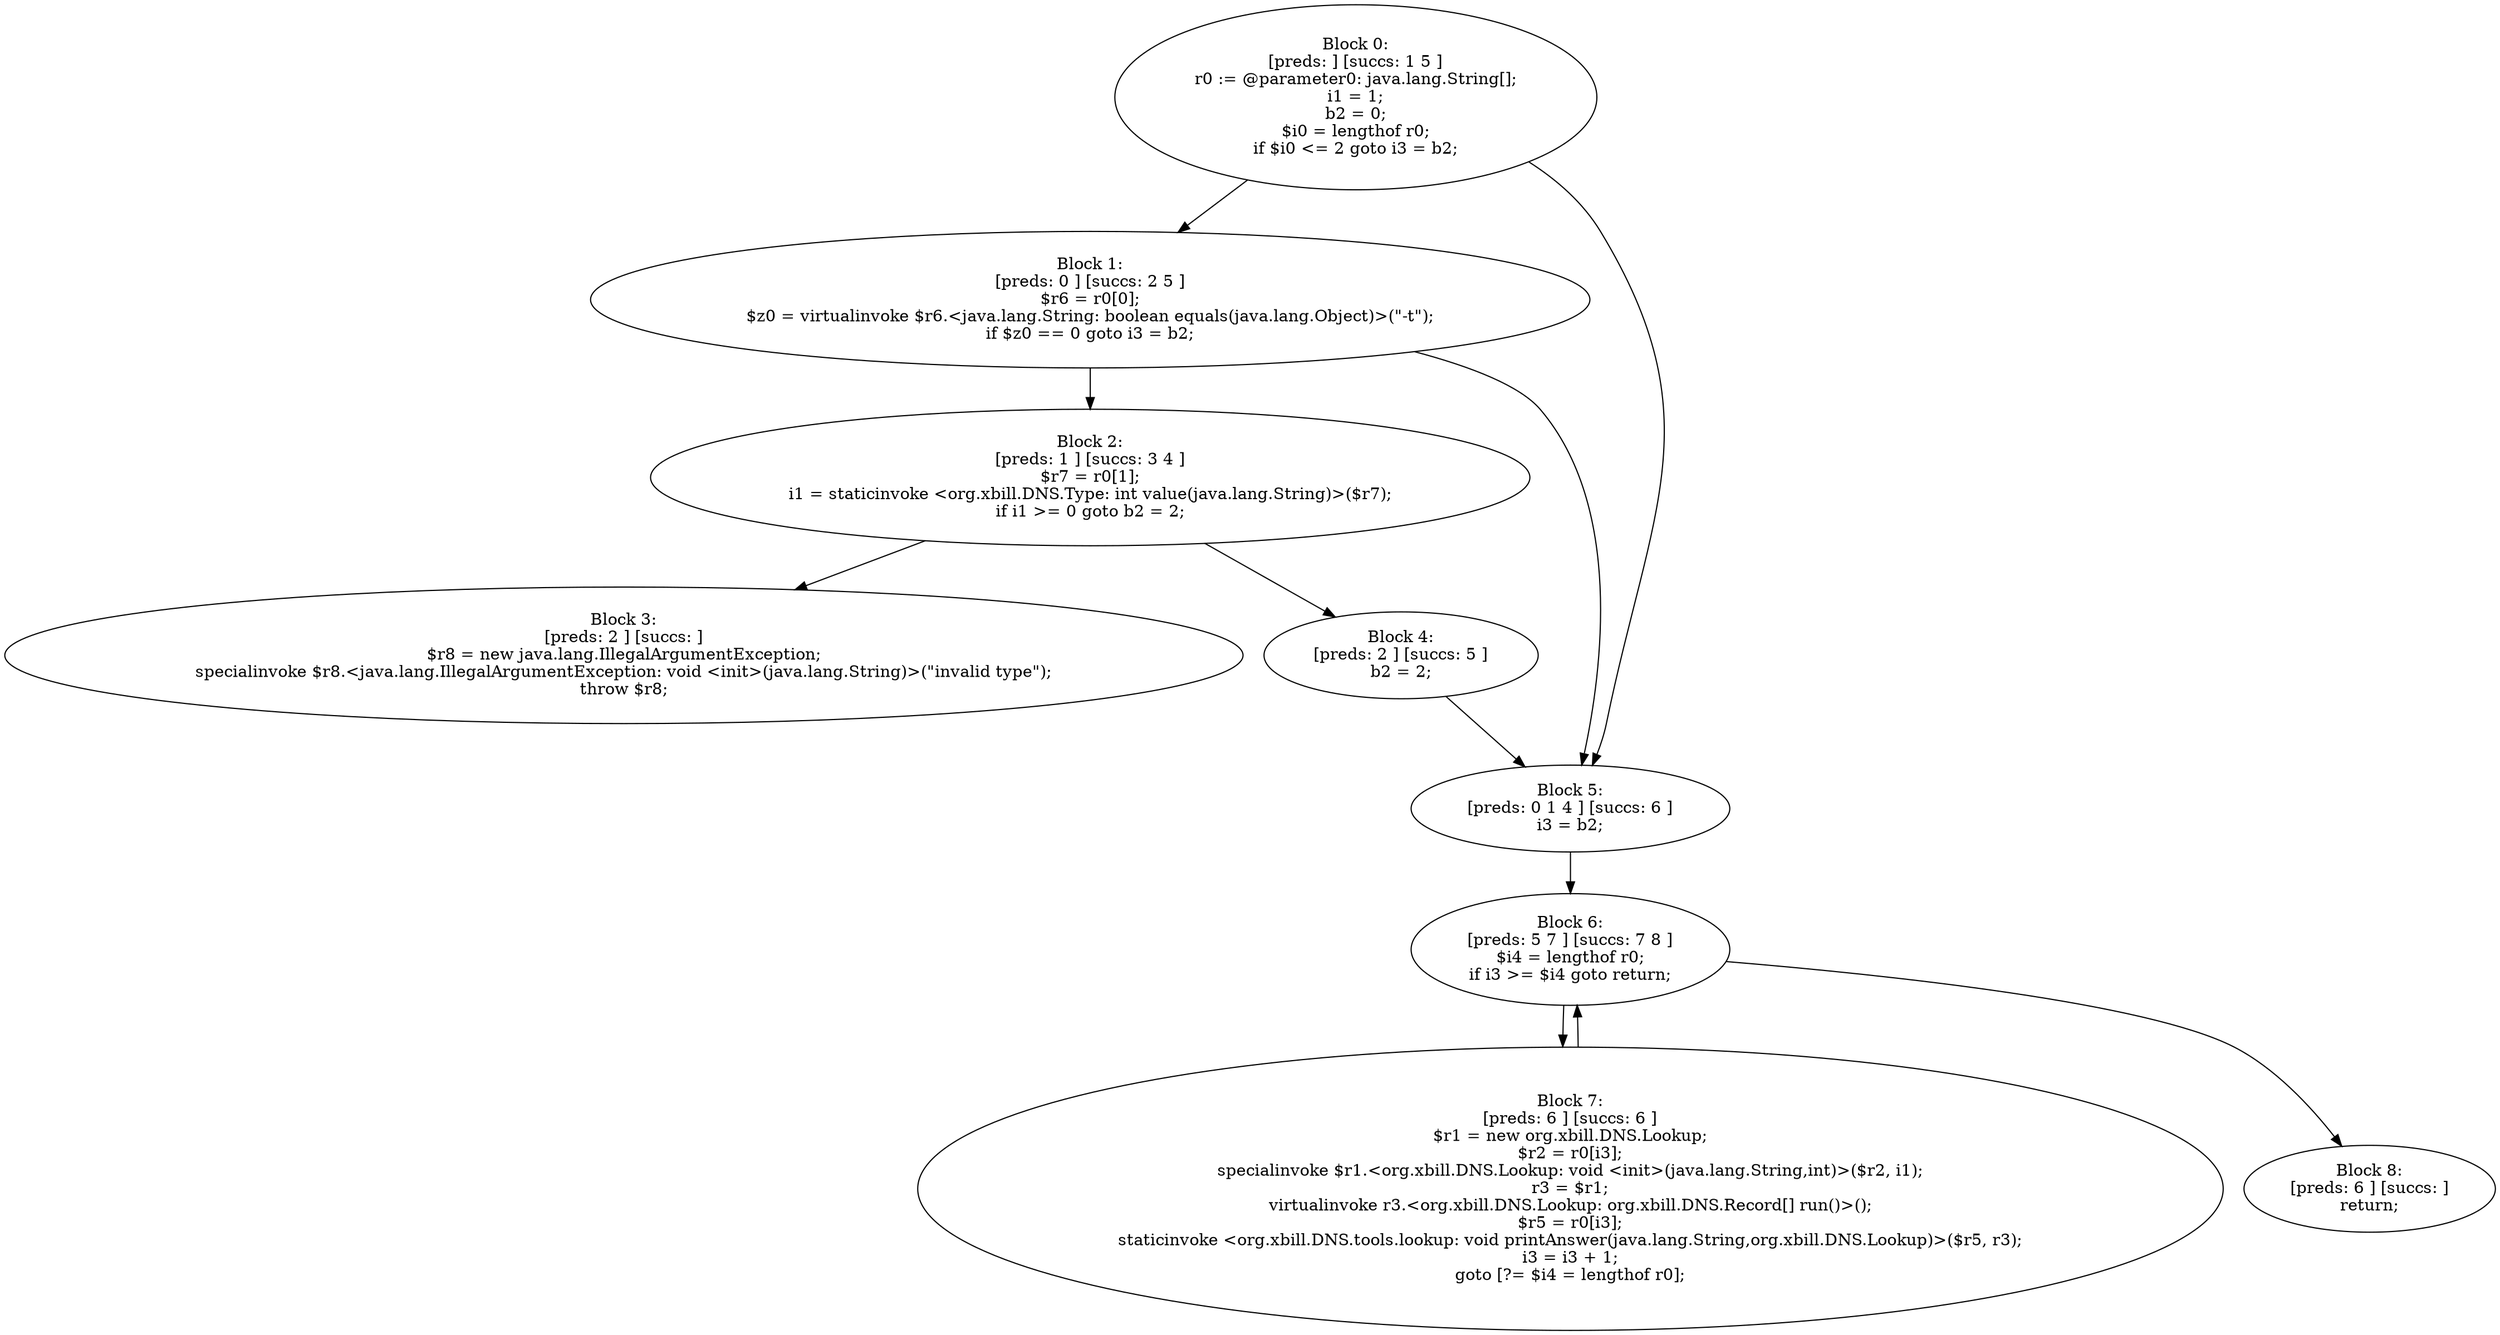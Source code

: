 digraph "unitGraph" {
    "Block 0:
[preds: ] [succs: 1 5 ]
r0 := @parameter0: java.lang.String[];
i1 = 1;
b2 = 0;
$i0 = lengthof r0;
if $i0 <= 2 goto i3 = b2;
"
    "Block 1:
[preds: 0 ] [succs: 2 5 ]
$r6 = r0[0];
$z0 = virtualinvoke $r6.<java.lang.String: boolean equals(java.lang.Object)>(\"-t\");
if $z0 == 0 goto i3 = b2;
"
    "Block 2:
[preds: 1 ] [succs: 3 4 ]
$r7 = r0[1];
i1 = staticinvoke <org.xbill.DNS.Type: int value(java.lang.String)>($r7);
if i1 >= 0 goto b2 = 2;
"
    "Block 3:
[preds: 2 ] [succs: ]
$r8 = new java.lang.IllegalArgumentException;
specialinvoke $r8.<java.lang.IllegalArgumentException: void <init>(java.lang.String)>(\"invalid type\");
throw $r8;
"
    "Block 4:
[preds: 2 ] [succs: 5 ]
b2 = 2;
"
    "Block 5:
[preds: 0 1 4 ] [succs: 6 ]
i3 = b2;
"
    "Block 6:
[preds: 5 7 ] [succs: 7 8 ]
$i4 = lengthof r0;
if i3 >= $i4 goto return;
"
    "Block 7:
[preds: 6 ] [succs: 6 ]
$r1 = new org.xbill.DNS.Lookup;
$r2 = r0[i3];
specialinvoke $r1.<org.xbill.DNS.Lookup: void <init>(java.lang.String,int)>($r2, i1);
r3 = $r1;
virtualinvoke r3.<org.xbill.DNS.Lookup: org.xbill.DNS.Record[] run()>();
$r5 = r0[i3];
staticinvoke <org.xbill.DNS.tools.lookup: void printAnswer(java.lang.String,org.xbill.DNS.Lookup)>($r5, r3);
i3 = i3 + 1;
goto [?= $i4 = lengthof r0];
"
    "Block 8:
[preds: 6 ] [succs: ]
return;
"
    "Block 0:
[preds: ] [succs: 1 5 ]
r0 := @parameter0: java.lang.String[];
i1 = 1;
b2 = 0;
$i0 = lengthof r0;
if $i0 <= 2 goto i3 = b2;
"->"Block 1:
[preds: 0 ] [succs: 2 5 ]
$r6 = r0[0];
$z0 = virtualinvoke $r6.<java.lang.String: boolean equals(java.lang.Object)>(\"-t\");
if $z0 == 0 goto i3 = b2;
";
    "Block 0:
[preds: ] [succs: 1 5 ]
r0 := @parameter0: java.lang.String[];
i1 = 1;
b2 = 0;
$i0 = lengthof r0;
if $i0 <= 2 goto i3 = b2;
"->"Block 5:
[preds: 0 1 4 ] [succs: 6 ]
i3 = b2;
";
    "Block 1:
[preds: 0 ] [succs: 2 5 ]
$r6 = r0[0];
$z0 = virtualinvoke $r6.<java.lang.String: boolean equals(java.lang.Object)>(\"-t\");
if $z0 == 0 goto i3 = b2;
"->"Block 2:
[preds: 1 ] [succs: 3 4 ]
$r7 = r0[1];
i1 = staticinvoke <org.xbill.DNS.Type: int value(java.lang.String)>($r7);
if i1 >= 0 goto b2 = 2;
";
    "Block 1:
[preds: 0 ] [succs: 2 5 ]
$r6 = r0[0];
$z0 = virtualinvoke $r6.<java.lang.String: boolean equals(java.lang.Object)>(\"-t\");
if $z0 == 0 goto i3 = b2;
"->"Block 5:
[preds: 0 1 4 ] [succs: 6 ]
i3 = b2;
";
    "Block 2:
[preds: 1 ] [succs: 3 4 ]
$r7 = r0[1];
i1 = staticinvoke <org.xbill.DNS.Type: int value(java.lang.String)>($r7);
if i1 >= 0 goto b2 = 2;
"->"Block 3:
[preds: 2 ] [succs: ]
$r8 = new java.lang.IllegalArgumentException;
specialinvoke $r8.<java.lang.IllegalArgumentException: void <init>(java.lang.String)>(\"invalid type\");
throw $r8;
";
    "Block 2:
[preds: 1 ] [succs: 3 4 ]
$r7 = r0[1];
i1 = staticinvoke <org.xbill.DNS.Type: int value(java.lang.String)>($r7);
if i1 >= 0 goto b2 = 2;
"->"Block 4:
[preds: 2 ] [succs: 5 ]
b2 = 2;
";
    "Block 4:
[preds: 2 ] [succs: 5 ]
b2 = 2;
"->"Block 5:
[preds: 0 1 4 ] [succs: 6 ]
i3 = b2;
";
    "Block 5:
[preds: 0 1 4 ] [succs: 6 ]
i3 = b2;
"->"Block 6:
[preds: 5 7 ] [succs: 7 8 ]
$i4 = lengthof r0;
if i3 >= $i4 goto return;
";
    "Block 6:
[preds: 5 7 ] [succs: 7 8 ]
$i4 = lengthof r0;
if i3 >= $i4 goto return;
"->"Block 7:
[preds: 6 ] [succs: 6 ]
$r1 = new org.xbill.DNS.Lookup;
$r2 = r0[i3];
specialinvoke $r1.<org.xbill.DNS.Lookup: void <init>(java.lang.String,int)>($r2, i1);
r3 = $r1;
virtualinvoke r3.<org.xbill.DNS.Lookup: org.xbill.DNS.Record[] run()>();
$r5 = r0[i3];
staticinvoke <org.xbill.DNS.tools.lookup: void printAnswer(java.lang.String,org.xbill.DNS.Lookup)>($r5, r3);
i3 = i3 + 1;
goto [?= $i4 = lengthof r0];
";
    "Block 6:
[preds: 5 7 ] [succs: 7 8 ]
$i4 = lengthof r0;
if i3 >= $i4 goto return;
"->"Block 8:
[preds: 6 ] [succs: ]
return;
";
    "Block 7:
[preds: 6 ] [succs: 6 ]
$r1 = new org.xbill.DNS.Lookup;
$r2 = r0[i3];
specialinvoke $r1.<org.xbill.DNS.Lookup: void <init>(java.lang.String,int)>($r2, i1);
r3 = $r1;
virtualinvoke r3.<org.xbill.DNS.Lookup: org.xbill.DNS.Record[] run()>();
$r5 = r0[i3];
staticinvoke <org.xbill.DNS.tools.lookup: void printAnswer(java.lang.String,org.xbill.DNS.Lookup)>($r5, r3);
i3 = i3 + 1;
goto [?= $i4 = lengthof r0];
"->"Block 6:
[preds: 5 7 ] [succs: 7 8 ]
$i4 = lengthof r0;
if i3 >= $i4 goto return;
";
}
